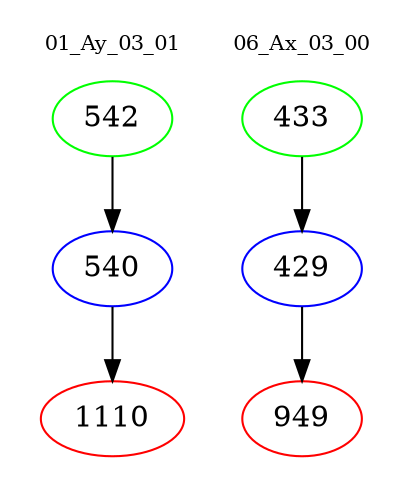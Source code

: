 digraph{
subgraph cluster_0 {
color = white
label = "01_Ay_03_01";
fontsize=10;
T0_542 [label="542", color="green"]
T0_542 -> T0_540 [color="black"]
T0_540 [label="540", color="blue"]
T0_540 -> T0_1110 [color="black"]
T0_1110 [label="1110", color="red"]
}
subgraph cluster_1 {
color = white
label = "06_Ax_03_00";
fontsize=10;
T1_433 [label="433", color="green"]
T1_433 -> T1_429 [color="black"]
T1_429 [label="429", color="blue"]
T1_429 -> T1_949 [color="black"]
T1_949 [label="949", color="red"]
}
}
